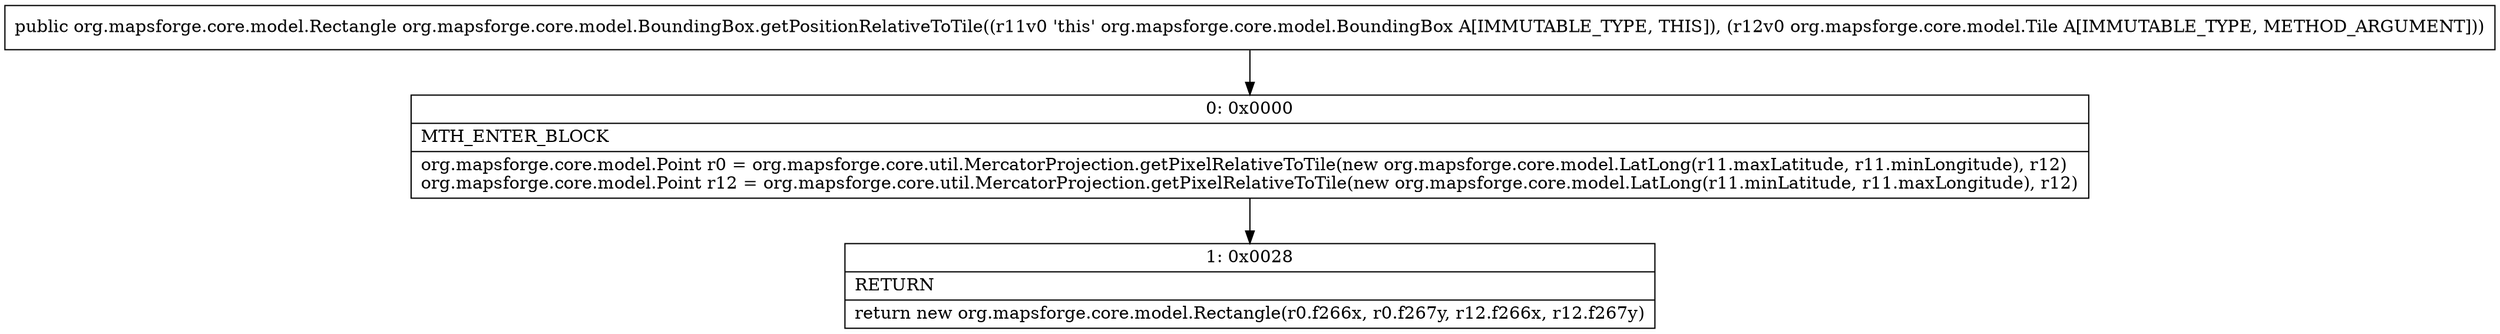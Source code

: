digraph "CFG fororg.mapsforge.core.model.BoundingBox.getPositionRelativeToTile(Lorg\/mapsforge\/core\/model\/Tile;)Lorg\/mapsforge\/core\/model\/Rectangle;" {
Node_0 [shape=record,label="{0\:\ 0x0000|MTH_ENTER_BLOCK\l|org.mapsforge.core.model.Point r0 = org.mapsforge.core.util.MercatorProjection.getPixelRelativeToTile(new org.mapsforge.core.model.LatLong(r11.maxLatitude, r11.minLongitude), r12)\lorg.mapsforge.core.model.Point r12 = org.mapsforge.core.util.MercatorProjection.getPixelRelativeToTile(new org.mapsforge.core.model.LatLong(r11.minLatitude, r11.maxLongitude), r12)\l}"];
Node_1 [shape=record,label="{1\:\ 0x0028|RETURN\l|return new org.mapsforge.core.model.Rectangle(r0.f266x, r0.f267y, r12.f266x, r12.f267y)\l}"];
MethodNode[shape=record,label="{public org.mapsforge.core.model.Rectangle org.mapsforge.core.model.BoundingBox.getPositionRelativeToTile((r11v0 'this' org.mapsforge.core.model.BoundingBox A[IMMUTABLE_TYPE, THIS]), (r12v0 org.mapsforge.core.model.Tile A[IMMUTABLE_TYPE, METHOD_ARGUMENT])) }"];
MethodNode -> Node_0;
Node_0 -> Node_1;
}

